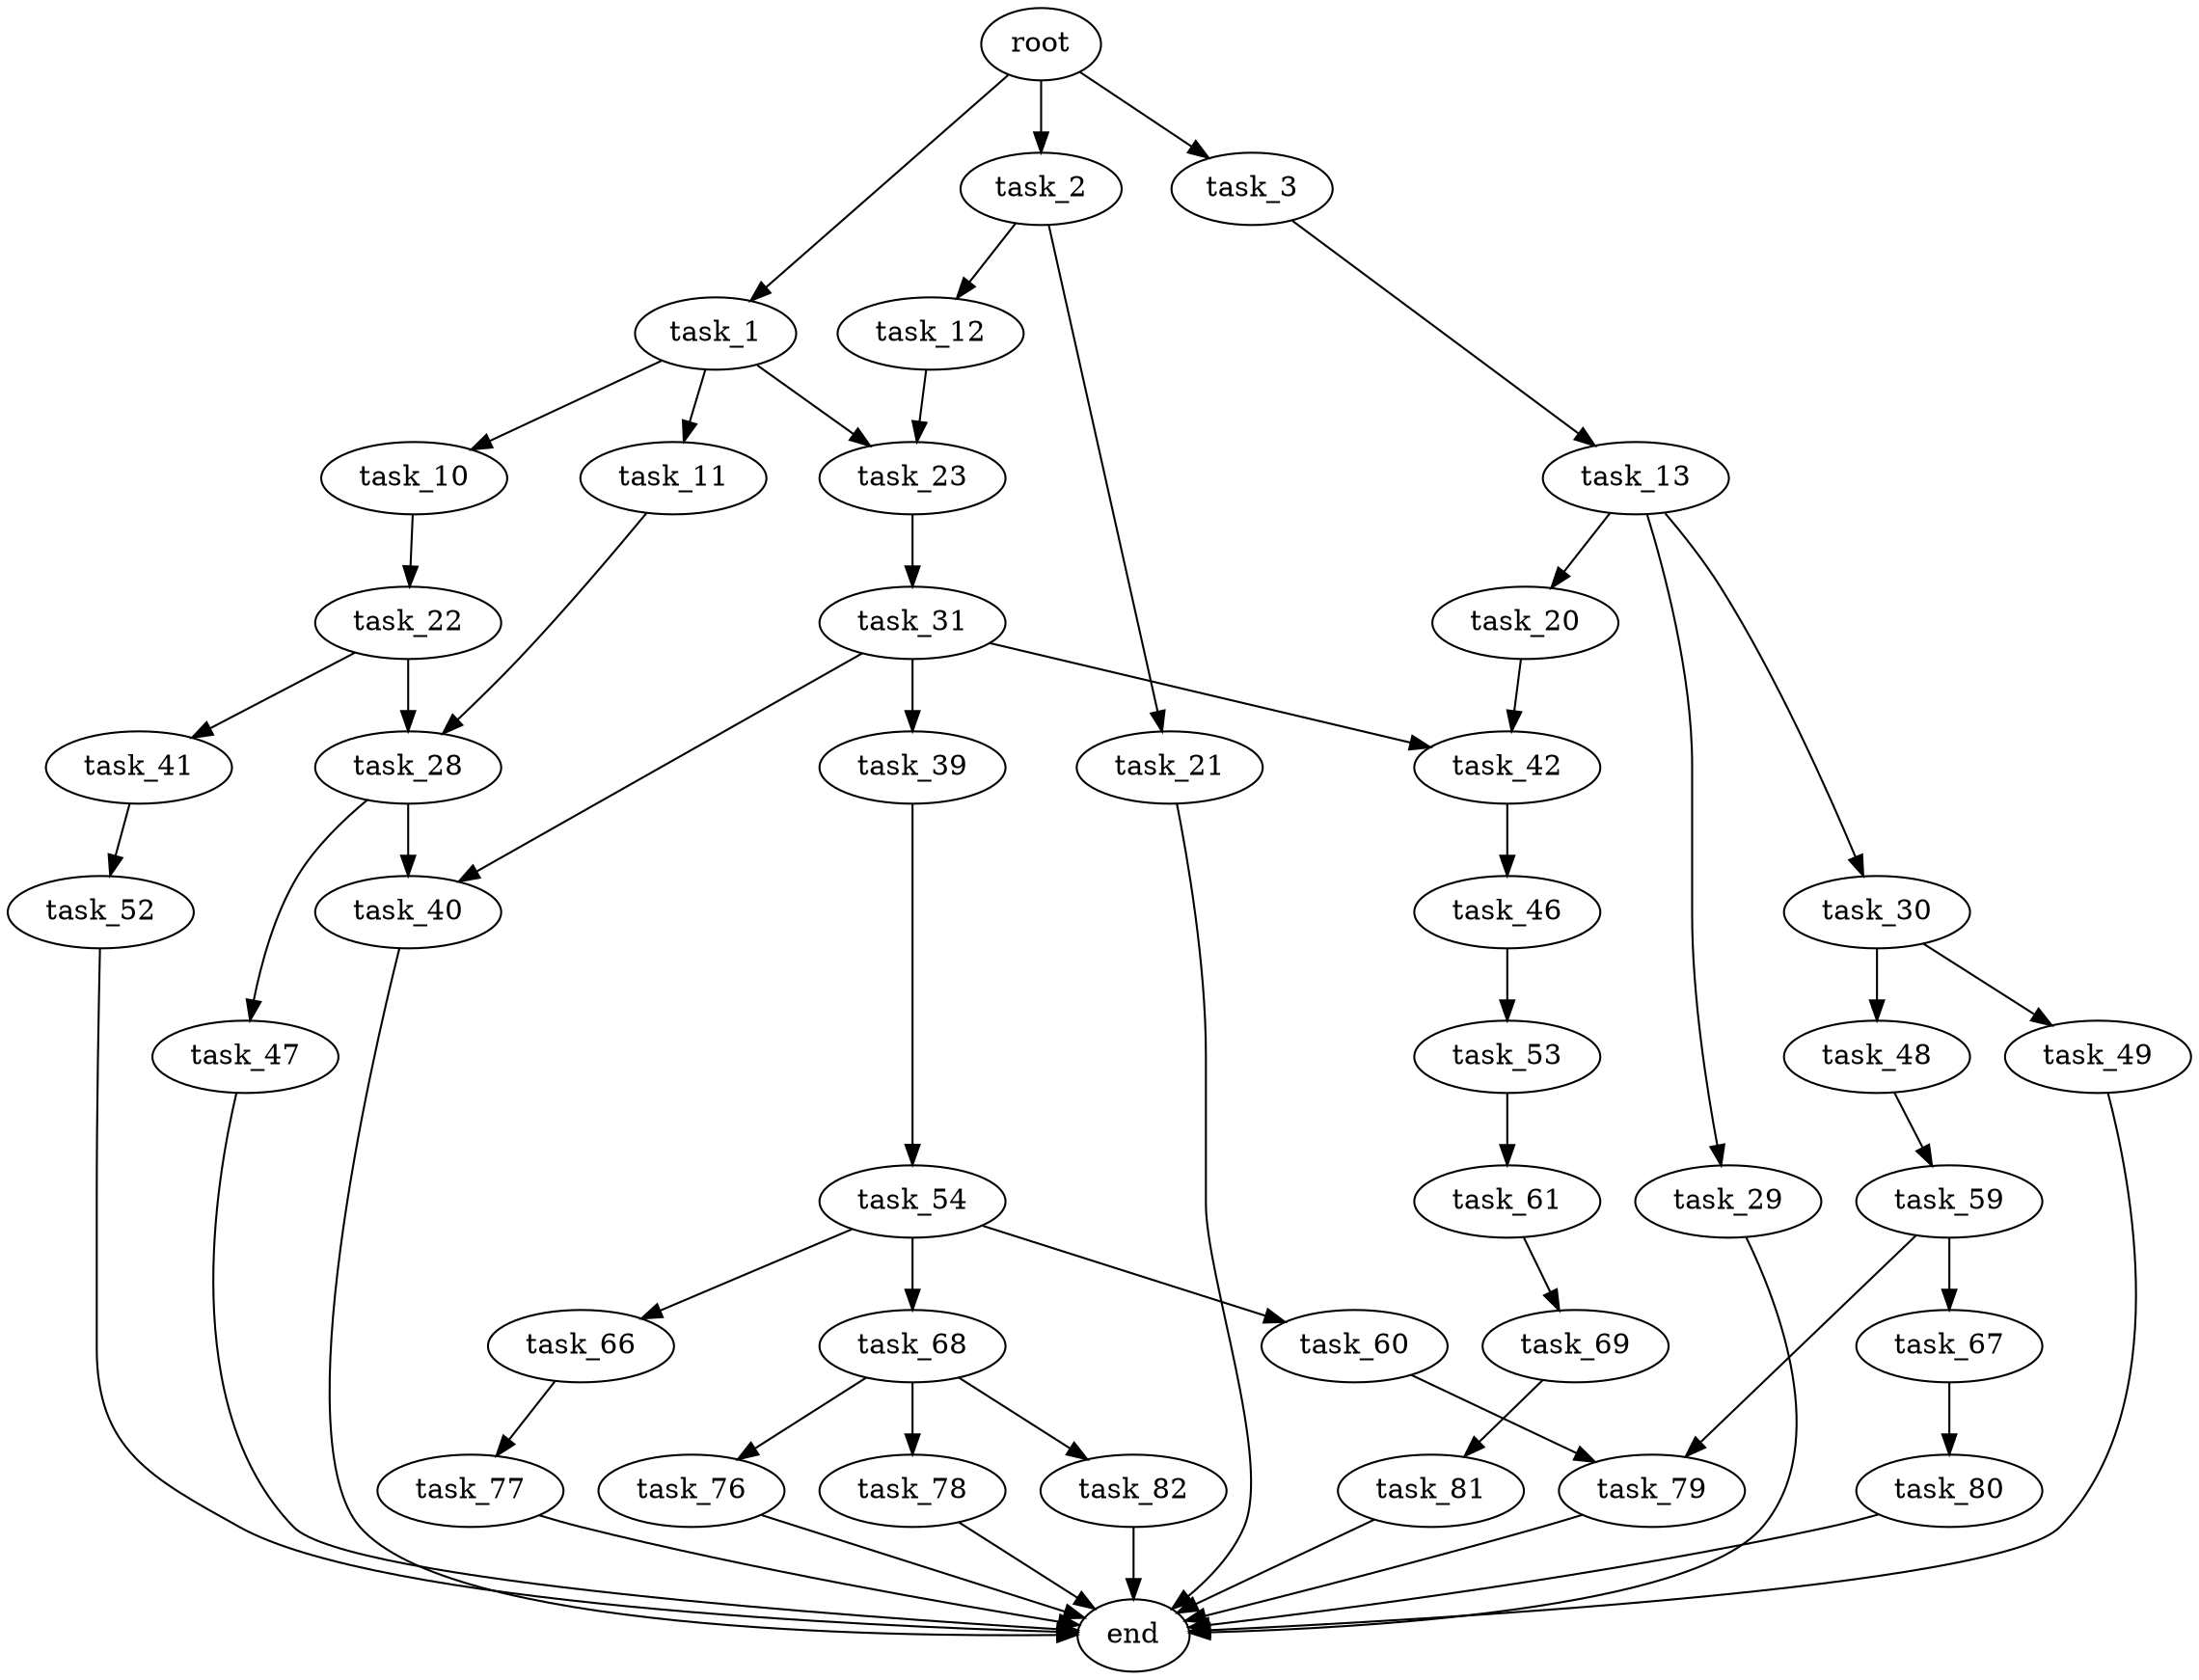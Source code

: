 digraph G {
  root [size="0.000000"];
  task_1 [size="43076505856.000000"];
  task_2 [size="507975633759.000000"];
  task_3 [size="2349855741.000000"];
  task_10 [size="531501658636.000000"];
  task_11 [size="8589934592.000000"];
  task_23 [size="1273675700378.000000"];
  task_12 [size="7424534022.000000"];
  task_21 [size="9924156767.000000"];
  task_13 [size="843473478952.000000"];
  task_22 [size="4496798209.000000"];
  task_28 [size="319526351244.000000"];
  task_20 [size="439639858975.000000"];
  task_29 [size="8589934592.000000"];
  task_30 [size="134217728000.000000"];
  task_42 [size="1778483663.000000"];
  end [size="0.000000"];
  task_41 [size="231928233984.000000"];
  task_31 [size="68719476736.000000"];
  task_40 [size="707908454084.000000"];
  task_47 [size="13213331233.000000"];
  task_48 [size="1073741824000.000000"];
  task_49 [size="27066265500.000000"];
  task_39 [size="31209531582.000000"];
  task_54 [size="10339846262.000000"];
  task_52 [size="9811973196.000000"];
  task_46 [size="423636378565.000000"];
  task_53 [size="5282874412.000000"];
  task_59 [size="368293445632.000000"];
  task_61 [size="68719476736.000000"];
  task_60 [size="823135307.000000"];
  task_66 [size="134217728000.000000"];
  task_68 [size="368293445632.000000"];
  task_67 [size="307925503500.000000"];
  task_79 [size="12660630644.000000"];
  task_69 [size="802267410110.000000"];
  task_77 [size="8589354294.000000"];
  task_80 [size="8589934592.000000"];
  task_76 [size="231928233984.000000"];
  task_78 [size="68719476736.000000"];
  task_82 [size="127344613592.000000"];
  task_81 [size="3304812617.000000"];

  root -> task_1 [size="1.000000"];
  root -> task_2 [size="1.000000"];
  root -> task_3 [size="1.000000"];
  task_1 -> task_10 [size="838860800.000000"];
  task_1 -> task_11 [size="838860800.000000"];
  task_1 -> task_23 [size="838860800.000000"];
  task_2 -> task_12 [size="679477248.000000"];
  task_2 -> task_21 [size="679477248.000000"];
  task_3 -> task_13 [size="75497472.000000"];
  task_10 -> task_22 [size="411041792.000000"];
  task_11 -> task_28 [size="33554432.000000"];
  task_23 -> task_31 [size="838860800.000000"];
  task_12 -> task_23 [size="209715200.000000"];
  task_21 -> end [size="1.000000"];
  task_13 -> task_20 [size="536870912.000000"];
  task_13 -> task_29 [size="536870912.000000"];
  task_13 -> task_30 [size="536870912.000000"];
  task_22 -> task_28 [size="134217728.000000"];
  task_22 -> task_41 [size="134217728.000000"];
  task_28 -> task_40 [size="301989888.000000"];
  task_28 -> task_47 [size="301989888.000000"];
  task_20 -> task_42 [size="411041792.000000"];
  task_29 -> end [size="1.000000"];
  task_30 -> task_48 [size="209715200.000000"];
  task_30 -> task_49 [size="209715200.000000"];
  task_42 -> task_46 [size="209715200.000000"];
  task_41 -> task_52 [size="301989888.000000"];
  task_31 -> task_39 [size="134217728.000000"];
  task_31 -> task_40 [size="134217728.000000"];
  task_31 -> task_42 [size="134217728.000000"];
  task_40 -> end [size="1.000000"];
  task_47 -> end [size="1.000000"];
  task_48 -> task_59 [size="838860800.000000"];
  task_49 -> end [size="1.000000"];
  task_39 -> task_54 [size="75497472.000000"];
  task_54 -> task_60 [size="838860800.000000"];
  task_54 -> task_66 [size="838860800.000000"];
  task_54 -> task_68 [size="838860800.000000"];
  task_52 -> end [size="1.000000"];
  task_46 -> task_53 [size="411041792.000000"];
  task_53 -> task_61 [size="536870912.000000"];
  task_59 -> task_67 [size="411041792.000000"];
  task_59 -> task_79 [size="411041792.000000"];
  task_61 -> task_69 [size="134217728.000000"];
  task_60 -> task_79 [size="33554432.000000"];
  task_66 -> task_77 [size="209715200.000000"];
  task_68 -> task_76 [size="411041792.000000"];
  task_68 -> task_78 [size="411041792.000000"];
  task_68 -> task_82 [size="411041792.000000"];
  task_67 -> task_80 [size="301989888.000000"];
  task_79 -> end [size="1.000000"];
  task_69 -> task_81 [size="679477248.000000"];
  task_77 -> end [size="1.000000"];
  task_80 -> end [size="1.000000"];
  task_76 -> end [size="1.000000"];
  task_78 -> end [size="1.000000"];
  task_82 -> end [size="1.000000"];
  task_81 -> end [size="1.000000"];
}
